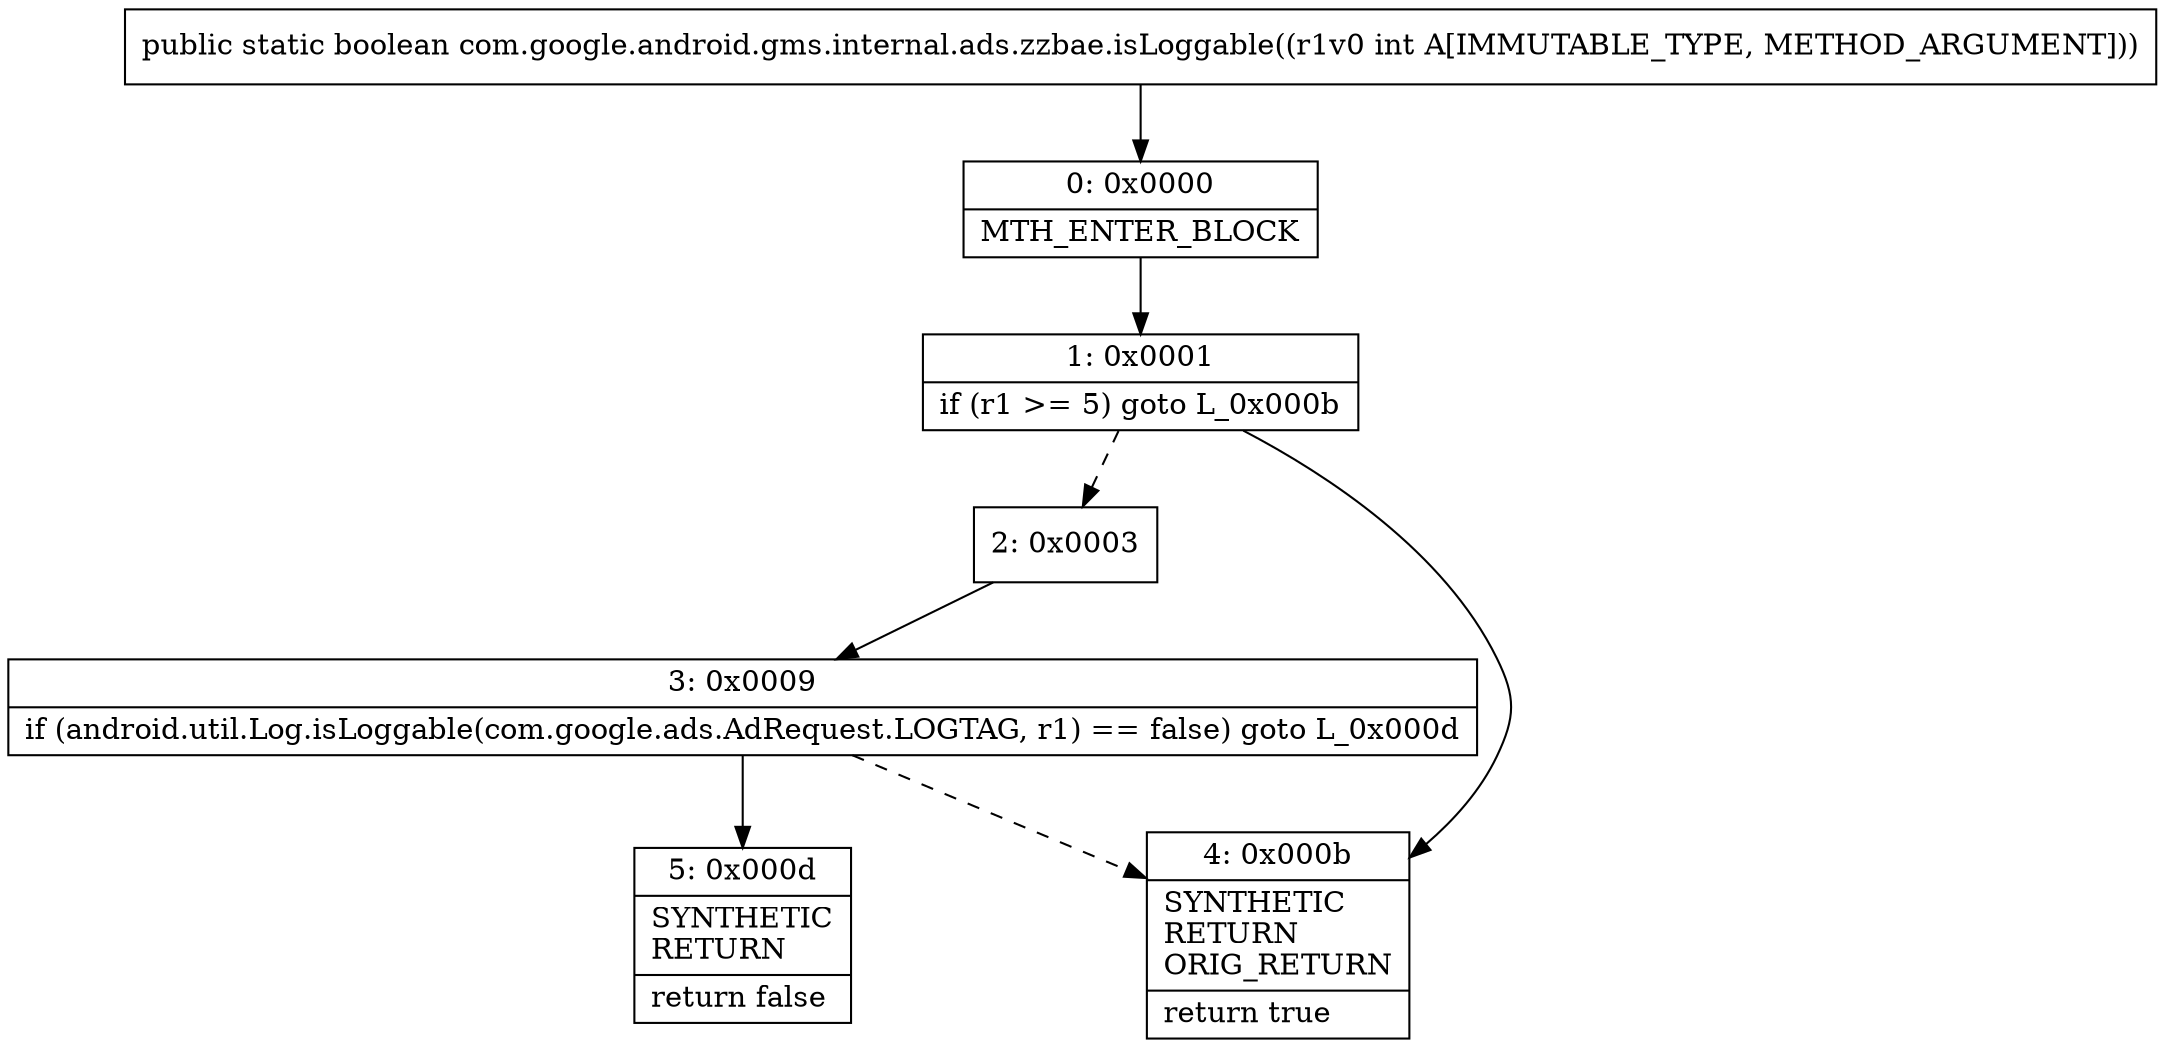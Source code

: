 digraph "CFG forcom.google.android.gms.internal.ads.zzbae.isLoggable(I)Z" {
Node_0 [shape=record,label="{0\:\ 0x0000|MTH_ENTER_BLOCK\l}"];
Node_1 [shape=record,label="{1\:\ 0x0001|if (r1 \>= 5) goto L_0x000b\l}"];
Node_2 [shape=record,label="{2\:\ 0x0003}"];
Node_3 [shape=record,label="{3\:\ 0x0009|if (android.util.Log.isLoggable(com.google.ads.AdRequest.LOGTAG, r1) == false) goto L_0x000d\l}"];
Node_4 [shape=record,label="{4\:\ 0x000b|SYNTHETIC\lRETURN\lORIG_RETURN\l|return true\l}"];
Node_5 [shape=record,label="{5\:\ 0x000d|SYNTHETIC\lRETURN\l|return false\l}"];
MethodNode[shape=record,label="{public static boolean com.google.android.gms.internal.ads.zzbae.isLoggable((r1v0 int A[IMMUTABLE_TYPE, METHOD_ARGUMENT])) }"];
MethodNode -> Node_0;
Node_0 -> Node_1;
Node_1 -> Node_2[style=dashed];
Node_1 -> Node_4;
Node_2 -> Node_3;
Node_3 -> Node_4[style=dashed];
Node_3 -> Node_5;
}

